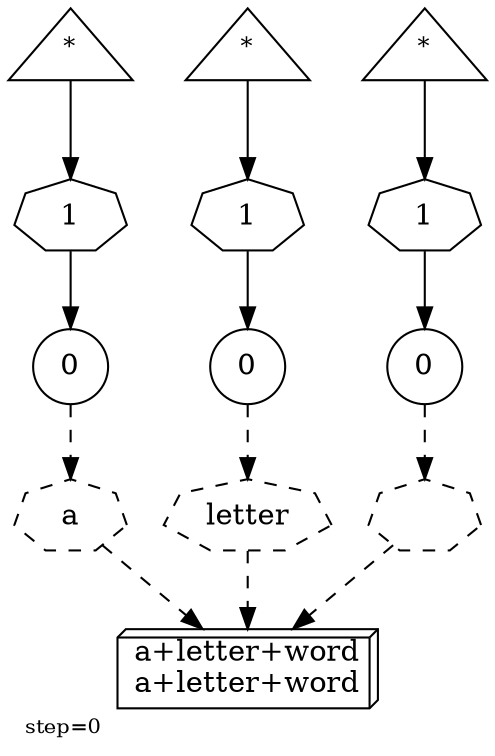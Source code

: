 digraph {
  graph  [labelloc=bottom,labeljust=left,fontsize="10",label="step=0"];
  "6029" [shape=triangle,peripheries="1",label=<<SUP>*</SUP>>,labelfontcolor=black,color=black];
  "6030" [shape=triangle,peripheries="1",label=<<SUP>*</SUP>>,labelfontcolor=black,color=black];
  "6032" [shape=triangle,peripheries="1",label=<<SUP>*</SUP>>,labelfontcolor=black,color=black];
  "6034" [shape=circle,peripheries="1",label=<0>,labelfontcolor=black,color=black];
  "6036" [shape=circle,peripheries="1",label=<0>,labelfontcolor=black,color=black];
  "6038" [shape=circle,peripheries="1",label=<0>,labelfontcolor=black,color=black];
  "6042" [shape=box3d,peripheries="1",label=<a+letter+word<BR />a+letter+word>,labelfontcolor=black,color=black];
  "6035" [label=<1>,peripheries="1",color=black,shape=septagon];
  "6029" -> "6035" [color=black];
  "6035" -> "6034" [color=black];
  "6037" [label=<1>,peripheries="1",color=black,shape=septagon];
  "6030" -> "6037" [color=black];
  "6037" -> "6036" [color=black];
  "6039" [label=<1>,peripheries="1",color=black,shape=septagon];
  "6032" -> "6039" [color=black];
  "6039" -> "6038" [color=black];
  "6043" [label=<a>,peripheries="1",color=black,style=dashed,shape=septagon];
  "6034" -> "6043" [style=dashed,color=black];
  "6043" -> "6042" [style=dashed,color=black];
  "6044" [label=<letter>,peripheries="1",color=black,style=dashed,shape=septagon];
  "6036" -> "6044" [style=dashed,color=black];
  "6044" -> "6042" [style=dashed,color=black];
  "6045" [label="",peripheries="1",color=black,style=dashed,shape=septagon];
  "6038" -> "6045" [style=dashed,color=black];
  "6045" -> "6042" [style=dashed,color=black];
}